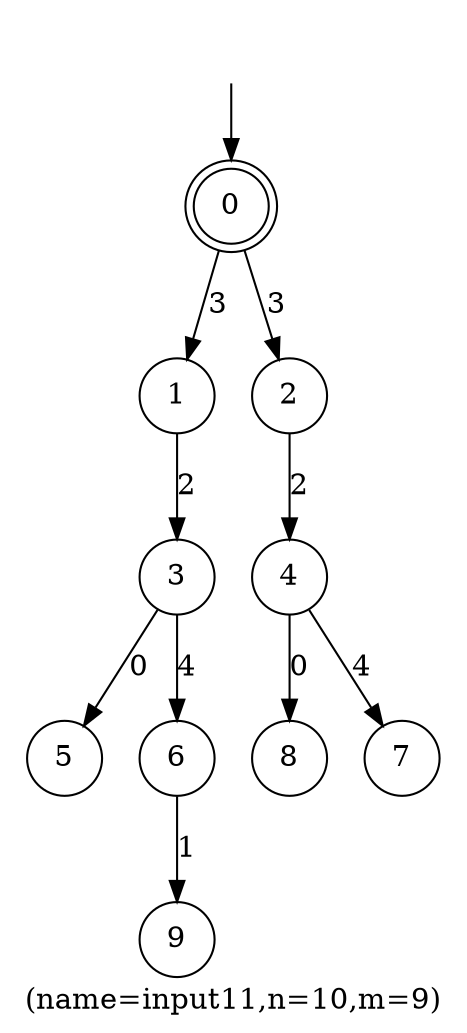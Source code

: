 digraph input11{
	label="(name=input11,n=10,m=9)";
	_nil [style = "invis"];
	node [shape = doublecircle]; 0;
	node [shape = circle];
	_nil -> 0;
	3->5[label="0"];
	4->8[label="0"];
	6->9[label="1"];
	1->3[label="2"];
	2->4[label="2"];
	0->1[label="3"];
	0->2[label="3"];
	3->6[label="4"];
	4->7[label="4"];
}
